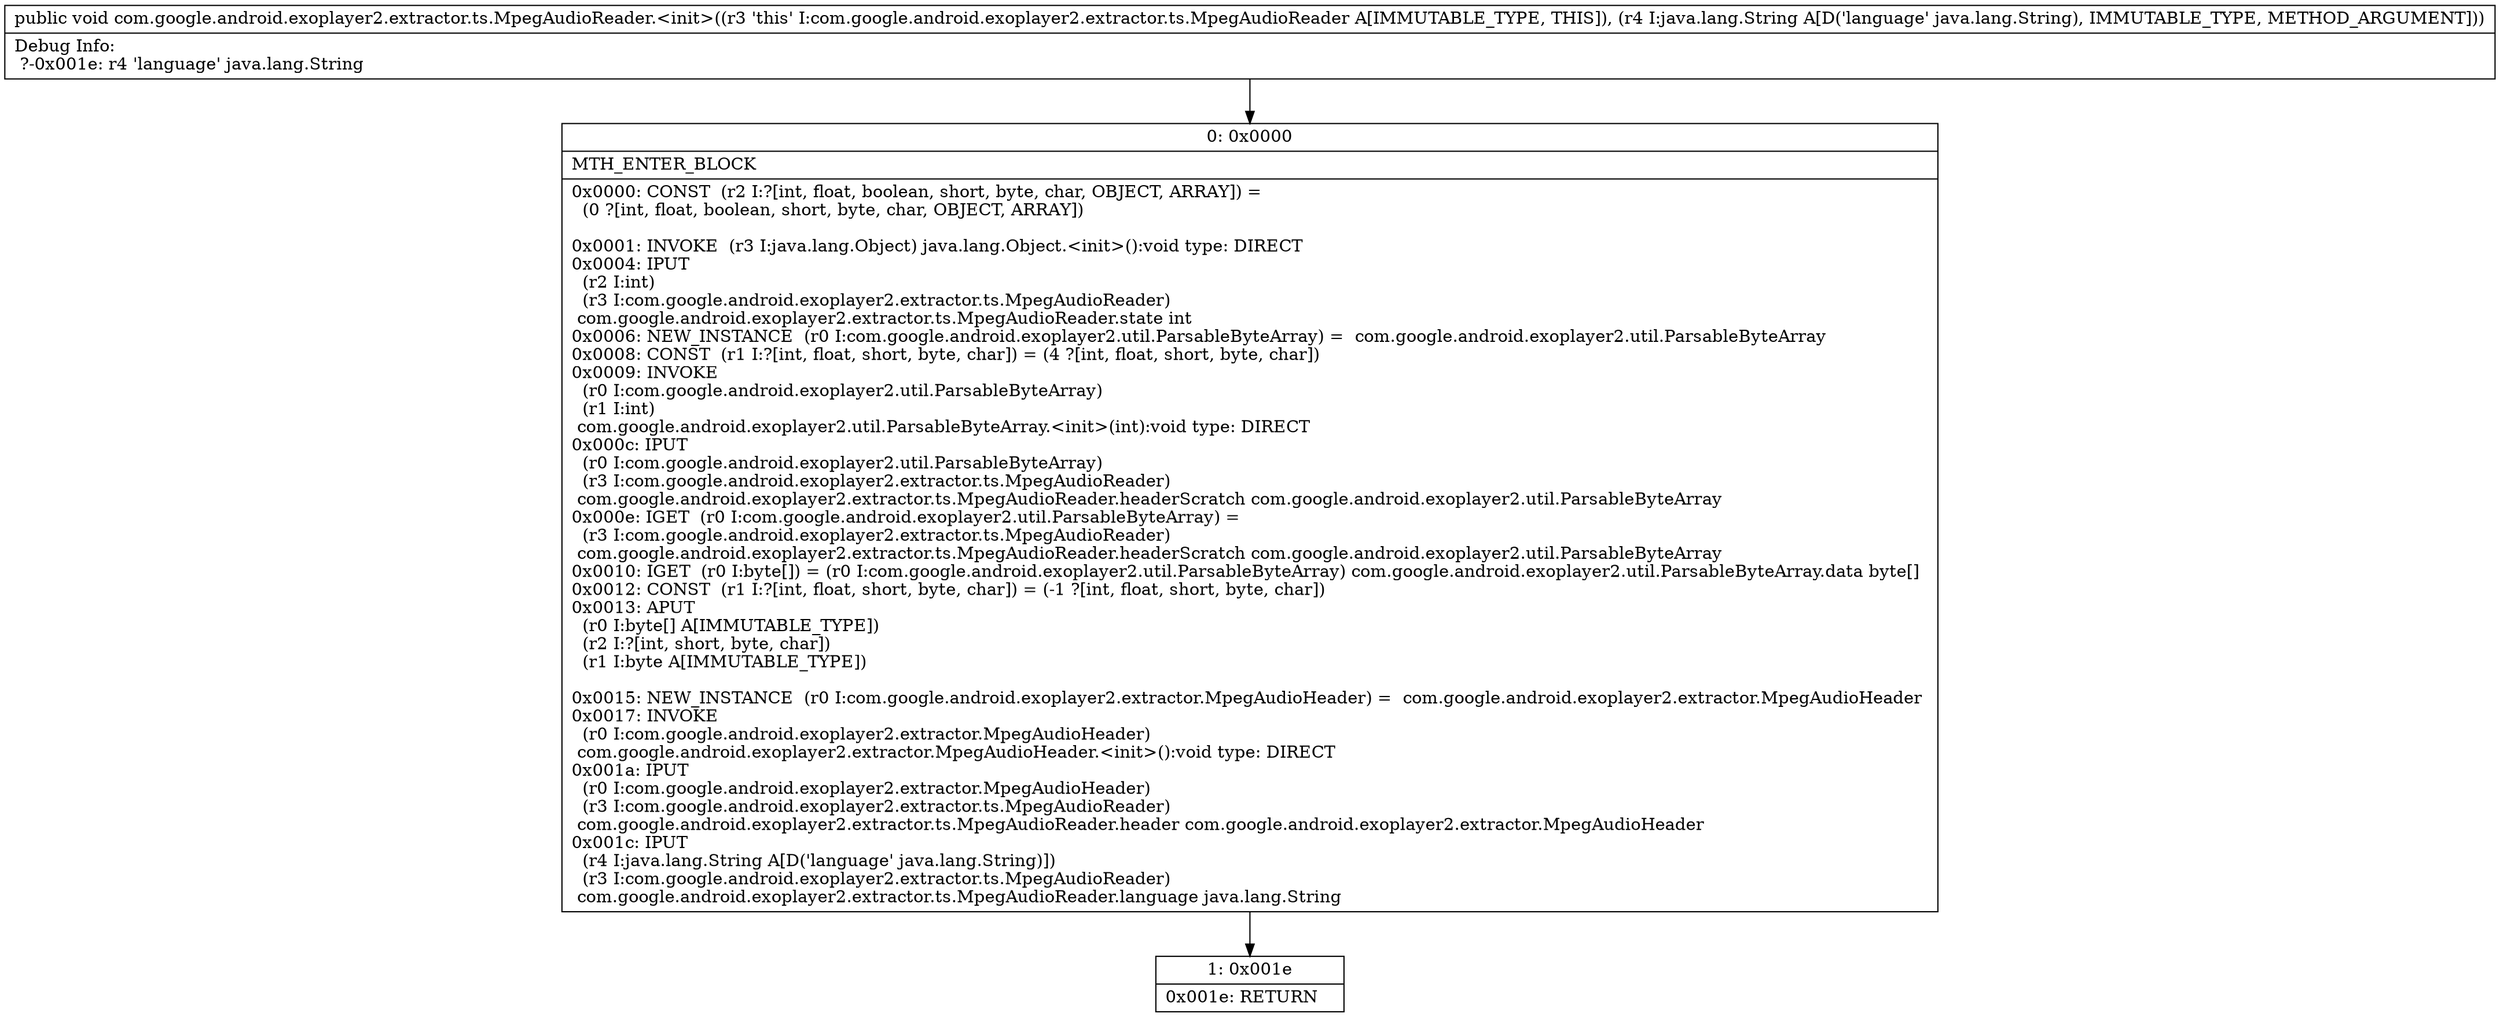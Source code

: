 digraph "CFG forcom.google.android.exoplayer2.extractor.ts.MpegAudioReader.\<init\>(Ljava\/lang\/String;)V" {
Node_0 [shape=record,label="{0\:\ 0x0000|MTH_ENTER_BLOCK\l|0x0000: CONST  (r2 I:?[int, float, boolean, short, byte, char, OBJECT, ARRAY]) = \l  (0 ?[int, float, boolean, short, byte, char, OBJECT, ARRAY])\l \l0x0001: INVOKE  (r3 I:java.lang.Object) java.lang.Object.\<init\>():void type: DIRECT \l0x0004: IPUT  \l  (r2 I:int)\l  (r3 I:com.google.android.exoplayer2.extractor.ts.MpegAudioReader)\l com.google.android.exoplayer2.extractor.ts.MpegAudioReader.state int \l0x0006: NEW_INSTANCE  (r0 I:com.google.android.exoplayer2.util.ParsableByteArray) =  com.google.android.exoplayer2.util.ParsableByteArray \l0x0008: CONST  (r1 I:?[int, float, short, byte, char]) = (4 ?[int, float, short, byte, char]) \l0x0009: INVOKE  \l  (r0 I:com.google.android.exoplayer2.util.ParsableByteArray)\l  (r1 I:int)\l com.google.android.exoplayer2.util.ParsableByteArray.\<init\>(int):void type: DIRECT \l0x000c: IPUT  \l  (r0 I:com.google.android.exoplayer2.util.ParsableByteArray)\l  (r3 I:com.google.android.exoplayer2.extractor.ts.MpegAudioReader)\l com.google.android.exoplayer2.extractor.ts.MpegAudioReader.headerScratch com.google.android.exoplayer2.util.ParsableByteArray \l0x000e: IGET  (r0 I:com.google.android.exoplayer2.util.ParsableByteArray) = \l  (r3 I:com.google.android.exoplayer2.extractor.ts.MpegAudioReader)\l com.google.android.exoplayer2.extractor.ts.MpegAudioReader.headerScratch com.google.android.exoplayer2.util.ParsableByteArray \l0x0010: IGET  (r0 I:byte[]) = (r0 I:com.google.android.exoplayer2.util.ParsableByteArray) com.google.android.exoplayer2.util.ParsableByteArray.data byte[] \l0x0012: CONST  (r1 I:?[int, float, short, byte, char]) = (\-1 ?[int, float, short, byte, char]) \l0x0013: APUT  \l  (r0 I:byte[] A[IMMUTABLE_TYPE])\l  (r2 I:?[int, short, byte, char])\l  (r1 I:byte A[IMMUTABLE_TYPE])\l \l0x0015: NEW_INSTANCE  (r0 I:com.google.android.exoplayer2.extractor.MpegAudioHeader) =  com.google.android.exoplayer2.extractor.MpegAudioHeader \l0x0017: INVOKE  \l  (r0 I:com.google.android.exoplayer2.extractor.MpegAudioHeader)\l com.google.android.exoplayer2.extractor.MpegAudioHeader.\<init\>():void type: DIRECT \l0x001a: IPUT  \l  (r0 I:com.google.android.exoplayer2.extractor.MpegAudioHeader)\l  (r3 I:com.google.android.exoplayer2.extractor.ts.MpegAudioReader)\l com.google.android.exoplayer2.extractor.ts.MpegAudioReader.header com.google.android.exoplayer2.extractor.MpegAudioHeader \l0x001c: IPUT  \l  (r4 I:java.lang.String A[D('language' java.lang.String)])\l  (r3 I:com.google.android.exoplayer2.extractor.ts.MpegAudioReader)\l com.google.android.exoplayer2.extractor.ts.MpegAudioReader.language java.lang.String \l}"];
Node_1 [shape=record,label="{1\:\ 0x001e|0x001e: RETURN   \l}"];
MethodNode[shape=record,label="{public void com.google.android.exoplayer2.extractor.ts.MpegAudioReader.\<init\>((r3 'this' I:com.google.android.exoplayer2.extractor.ts.MpegAudioReader A[IMMUTABLE_TYPE, THIS]), (r4 I:java.lang.String A[D('language' java.lang.String), IMMUTABLE_TYPE, METHOD_ARGUMENT]))  | Debug Info:\l  ?\-0x001e: r4 'language' java.lang.String\l}"];
MethodNode -> Node_0;
Node_0 -> Node_1;
}

